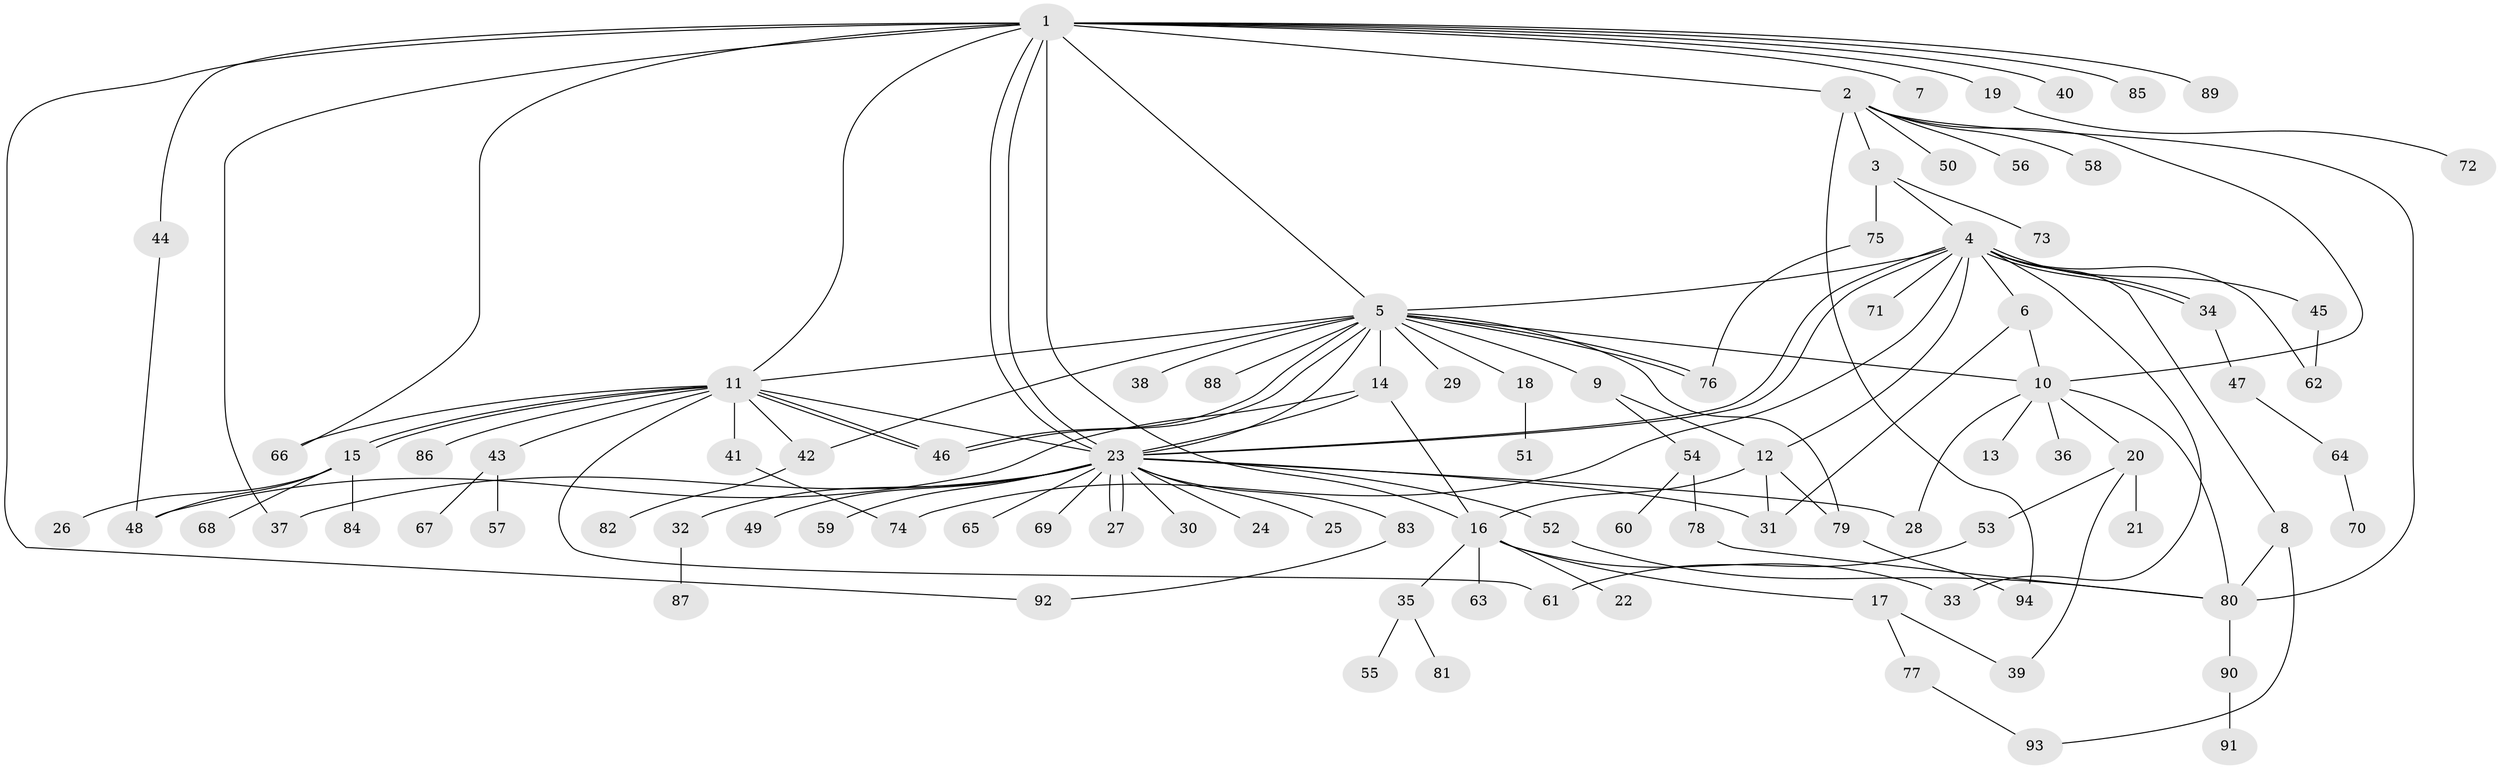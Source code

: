 // coarse degree distribution, {13: 0.015151515151515152, 7: 0.045454545454545456, 3: 0.09090909090909091, 10: 0.030303030303030304, 14: 0.015151515151515152, 4: 0.06060606060606061, 6: 0.030303030303030304, 1: 0.42424242424242425, 18: 0.015151515151515152, 2: 0.2727272727272727}
// Generated by graph-tools (version 1.1) at 2025/50/03/04/25 22:50:42]
// undirected, 94 vertices, 135 edges
graph export_dot {
  node [color=gray90,style=filled];
  1;
  2;
  3;
  4;
  5;
  6;
  7;
  8;
  9;
  10;
  11;
  12;
  13;
  14;
  15;
  16;
  17;
  18;
  19;
  20;
  21;
  22;
  23;
  24;
  25;
  26;
  27;
  28;
  29;
  30;
  31;
  32;
  33;
  34;
  35;
  36;
  37;
  38;
  39;
  40;
  41;
  42;
  43;
  44;
  45;
  46;
  47;
  48;
  49;
  50;
  51;
  52;
  53;
  54;
  55;
  56;
  57;
  58;
  59;
  60;
  61;
  62;
  63;
  64;
  65;
  66;
  67;
  68;
  69;
  70;
  71;
  72;
  73;
  74;
  75;
  76;
  77;
  78;
  79;
  80;
  81;
  82;
  83;
  84;
  85;
  86;
  87;
  88;
  89;
  90;
  91;
  92;
  93;
  94;
  1 -- 2;
  1 -- 5;
  1 -- 7;
  1 -- 11;
  1 -- 16;
  1 -- 19;
  1 -- 23;
  1 -- 23;
  1 -- 37;
  1 -- 40;
  1 -- 44;
  1 -- 66;
  1 -- 85;
  1 -- 89;
  1 -- 92;
  2 -- 3;
  2 -- 10;
  2 -- 50;
  2 -- 56;
  2 -- 58;
  2 -- 80;
  2 -- 94;
  3 -- 4;
  3 -- 73;
  3 -- 75;
  4 -- 5;
  4 -- 6;
  4 -- 8;
  4 -- 12;
  4 -- 23;
  4 -- 23;
  4 -- 33;
  4 -- 34;
  4 -- 34;
  4 -- 45;
  4 -- 62;
  4 -- 71;
  4 -- 74;
  5 -- 9;
  5 -- 10;
  5 -- 11;
  5 -- 14;
  5 -- 18;
  5 -- 23;
  5 -- 29;
  5 -- 38;
  5 -- 42;
  5 -- 46;
  5 -- 46;
  5 -- 76;
  5 -- 76;
  5 -- 79;
  5 -- 88;
  6 -- 10;
  6 -- 31;
  8 -- 80;
  8 -- 93;
  9 -- 12;
  9 -- 54;
  10 -- 13;
  10 -- 20;
  10 -- 28;
  10 -- 36;
  10 -- 80;
  11 -- 15;
  11 -- 15;
  11 -- 23;
  11 -- 41;
  11 -- 42;
  11 -- 43;
  11 -- 46;
  11 -- 46;
  11 -- 61;
  11 -- 66;
  11 -- 86;
  12 -- 16;
  12 -- 31;
  12 -- 79;
  14 -- 16;
  14 -- 23;
  14 -- 48;
  15 -- 26;
  15 -- 48;
  15 -- 68;
  15 -- 84;
  16 -- 17;
  16 -- 22;
  16 -- 33;
  16 -- 35;
  16 -- 63;
  17 -- 39;
  17 -- 77;
  18 -- 51;
  19 -- 72;
  20 -- 21;
  20 -- 39;
  20 -- 53;
  23 -- 24;
  23 -- 25;
  23 -- 27;
  23 -- 27;
  23 -- 28;
  23 -- 30;
  23 -- 31;
  23 -- 32;
  23 -- 37;
  23 -- 49;
  23 -- 52;
  23 -- 59;
  23 -- 65;
  23 -- 69;
  23 -- 83;
  32 -- 87;
  34 -- 47;
  35 -- 55;
  35 -- 81;
  41 -- 74;
  42 -- 82;
  43 -- 57;
  43 -- 67;
  44 -- 48;
  45 -- 62;
  47 -- 64;
  52 -- 80;
  53 -- 61;
  54 -- 60;
  54 -- 78;
  64 -- 70;
  75 -- 76;
  77 -- 93;
  78 -- 80;
  79 -- 94;
  80 -- 90;
  83 -- 92;
  90 -- 91;
}
